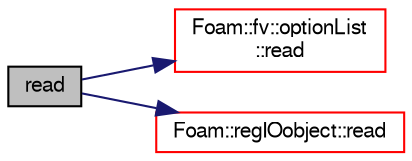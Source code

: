 digraph "read"
{
  bgcolor="transparent";
  edge [fontname="FreeSans",fontsize="10",labelfontname="FreeSans",labelfontsize="10"];
  node [fontname="FreeSans",fontsize="10",shape=record];
  rankdir="LR";
  Node313 [label="read",height=0.2,width=0.4,color="black", fillcolor="grey75", style="filled", fontcolor="black"];
  Node313 -> Node314 [color="midnightblue",fontsize="10",style="solid",fontname="FreeSans"];
  Node314 [label="Foam::fv::optionList\l::read",height=0.2,width=0.4,color="red",URL="$a23454.html#a6ce0c64db98eb6144d363dbfc86104eb",tooltip="Read dictionary. "];
  Node313 -> Node571 [color="midnightblue",fontsize="10",style="solid",fontname="FreeSans"];
  Node571 [label="Foam::regIOobject::read",height=0.2,width=0.4,color="red",URL="$a26334.html#af816873151ddb0126e98bb2f914d8ed5",tooltip="Read object. "];
}
